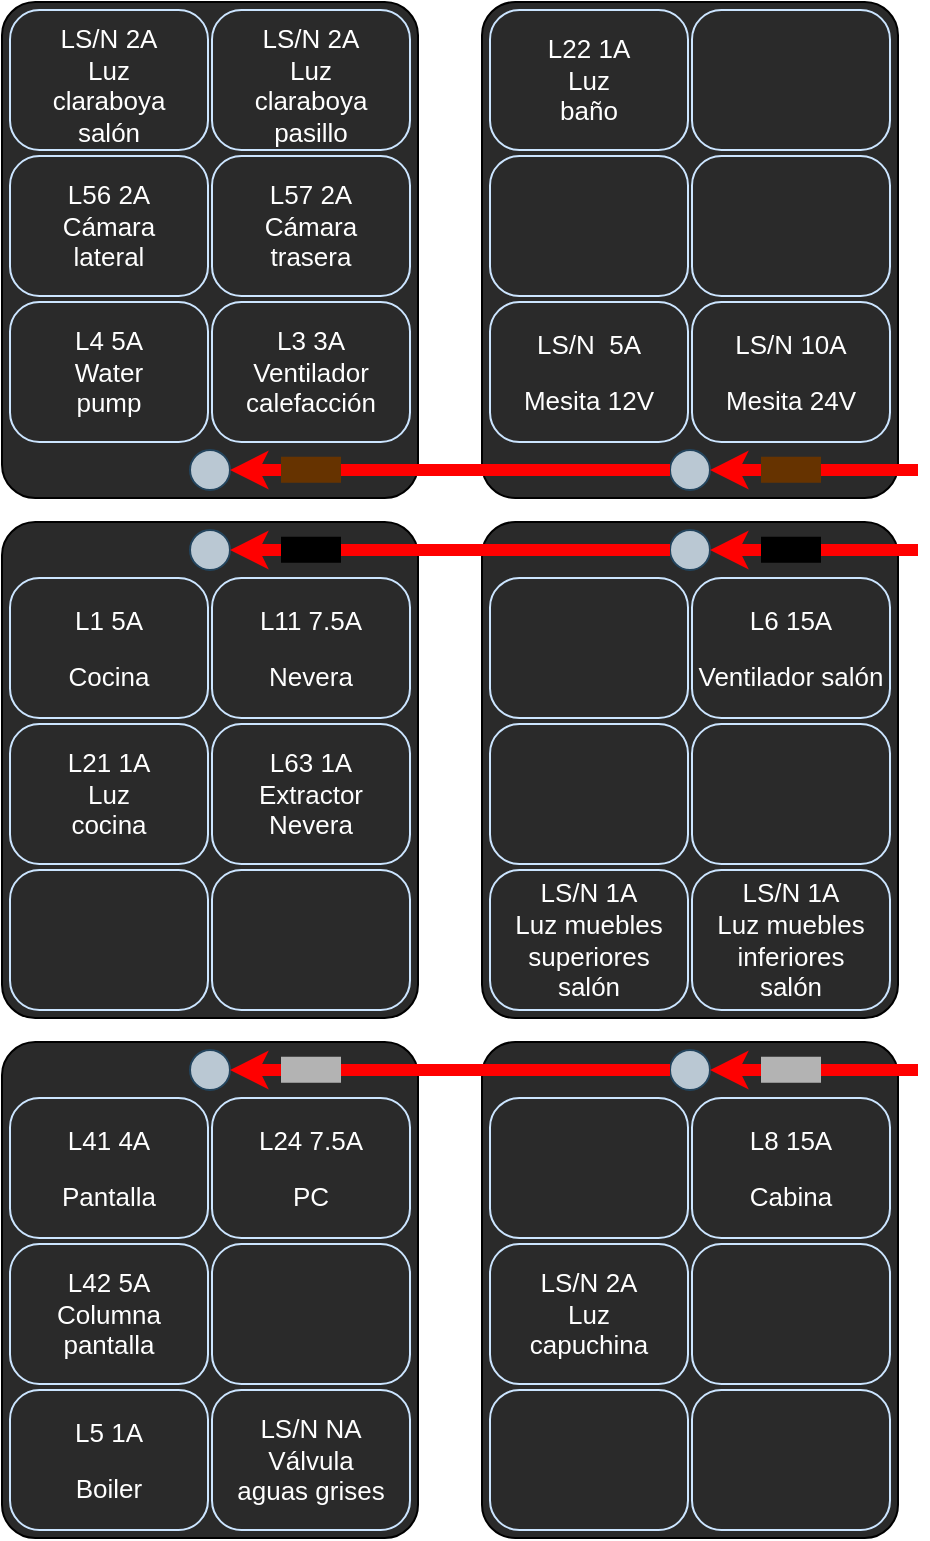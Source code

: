 <mxfile version="15.8.7" type="device"><diagram id="ss_ULdtpj0AkQNdpZXxQ" name="Página-1"><mxGraphModel dx="562" dy="732" grid="1" gridSize="1" guides="1" tooltips="1" connect="1" arrows="1" fold="1" page="1" pageScale="1" pageWidth="480" pageHeight="800" math="0" shadow="0"><root><mxCell id="0"/><mxCell id="1" parent="0"/><mxCell id="_xXPibB3Cr-OTlt-njrH-31" value="" style="rounded=1;whiteSpace=wrap;html=1;arcSize=8;fillColor=#2A2A2A;strokeColor=#000000;" parent="1" vertex="1"><mxGeometry x="256" y="16" width="208" height="248" as="geometry"/></mxCell><mxCell id="_xXPibB3Cr-OTlt-njrH-30" value="" style="rounded=1;whiteSpace=wrap;html=1;arcSize=8;fillColor=#2A2A2A;strokeColor=#000000;" parent="1" vertex="1"><mxGeometry x="256" y="276" width="208" height="248" as="geometry"/></mxCell><mxCell id="_xXPibB3Cr-OTlt-njrH-29" value="" style="rounded=1;whiteSpace=wrap;html=1;arcSize=8;fillColor=#2A2A2A;strokeColor=#000000;" parent="1" vertex="1"><mxGeometry x="256" y="536" width="208" height="248" as="geometry"/></mxCell><mxCell id="_xXPibB3Cr-OTlt-njrH-28" value="" style="rounded=1;whiteSpace=wrap;html=1;arcSize=8;fillColor=#2A2A2A;strokeColor=#000000;" parent="1" vertex="1"><mxGeometry x="16" y="536" width="208" height="248" as="geometry"/></mxCell><mxCell id="_xXPibB3Cr-OTlt-njrH-27" value="" style="rounded=1;whiteSpace=wrap;html=1;arcSize=8;fillColor=#2A2A2A;strokeColor=#000000;" parent="1" vertex="1"><mxGeometry x="16" y="276" width="208" height="248" as="geometry"/></mxCell><mxCell id="_xXPibB3Cr-OTlt-njrH-1" value="" style="rounded=1;whiteSpace=wrap;html=1;arcSize=8;fillColor=#2A2A2A;strokeColor=#000000;" parent="1" vertex="1"><mxGeometry x="16" y="16" width="208" height="248" as="geometry"/></mxCell><mxCell id="_xXPibB3Cr-OTlt-njrH-9" value="&lt;span style=&quot;color: rgb(255 , 255 , 255)&quot;&gt;LS/N&lt;/span&gt;&lt;span style=&quot;color: rgb(255 , 255 , 255)&quot;&gt;&amp;nbsp;&lt;/span&gt;&lt;span style=&quot;color: rgb(255 , 255 , 255)&quot;&gt;2A&lt;/span&gt;&lt;br style=&quot;color: rgb(255 , 255 , 255)&quot;&gt;&lt;span style=&quot;color: rgb(255 , 255 , 255)&quot;&gt;Luz&lt;/span&gt;&lt;br style=&quot;color: rgb(255 , 255 , 255)&quot;&gt;&lt;span style=&quot;color: rgb(255 , 255 , 255)&quot;&gt;claraboya&lt;/span&gt;&lt;br style=&quot;color: rgb(255 , 255 , 255)&quot;&gt;&lt;span style=&quot;color: rgb(255 , 255 , 255)&quot;&gt;salón&lt;/span&gt;" style="rounded=1;whiteSpace=wrap;html=1;fontSize=13;arcSize=21;fillColor=none;strokeColor=#CCE5FF;align=center;verticalAlign=top;" parent="1" vertex="1"><mxGeometry x="20" y="20" width="99" height="70" as="geometry"/></mxCell><mxCell id="_xXPibB3Cr-OTlt-njrH-10" value="&lt;span style=&quot;color: rgb(255 , 255 , 255)&quot;&gt;LS/N&amp;nbsp;&lt;/span&gt;&lt;span style=&quot;color: rgb(255 , 255 , 255)&quot;&gt;2A&lt;/span&gt;&lt;br style=&quot;color: rgb(255 , 255 , 255)&quot;&gt;&lt;span style=&quot;color: rgb(255 , 255 , 255)&quot;&gt;Luz&lt;/span&gt;&lt;br style=&quot;color: rgb(255 , 255 , 255)&quot;&gt;&lt;span style=&quot;color: rgb(255 , 255 , 255)&quot;&gt;claraboya&lt;br&gt;pasillo&lt;/span&gt;" style="rounded=1;whiteSpace=wrap;html=1;fontSize=13;arcSize=21;fillColor=none;strokeColor=#CCE5FF;verticalAlign=top;" parent="1" vertex="1"><mxGeometry x="121" y="20" width="99" height="70" as="geometry"/></mxCell><mxCell id="_xXPibB3Cr-OTlt-njrH-11" value="&lt;span style=&quot;font-size: 13px ; color: rgb(255 , 255 , 255)&quot;&gt;L56&lt;/span&gt;&lt;span style=&quot;font-size: 13px ; color: rgb(255 , 255 , 255)&quot;&gt;&amp;nbsp;&lt;/span&gt;&lt;span style=&quot;font-size: 13px ; color: rgb(255 , 255 , 255)&quot;&gt;&lt;/span&gt;&lt;span style=&quot;font-size: 13px ; color: rgb(255 , 255 , 255)&quot;&gt;2A&lt;/span&gt;&lt;br style=&quot;font-size: 13px ; color: rgb(255 , 255 , 255)&quot;&gt;&lt;span style=&quot;font-size: 13px ; color: rgb(255 , 255 , 255)&quot;&gt;Cámara&lt;/span&gt;&lt;br style=&quot;font-size: 13px ; color: rgb(255 , 255 , 255)&quot;&gt;&lt;span style=&quot;font-size: 13px ; color: rgb(255 , 255 , 255)&quot;&gt;lateral&lt;/span&gt;" style="rounded=1;whiteSpace=wrap;html=1;fontSize=10;arcSize=21;fillColor=none;strokeColor=#CCE5FF;" parent="1" vertex="1"><mxGeometry x="20" y="93" width="99" height="70" as="geometry"/></mxCell><mxCell id="_xXPibB3Cr-OTlt-njrH-12" value="&lt;span style=&quot;font-size: 13px ; color: rgb(255 , 255 , 255)&quot;&gt;L4&lt;/span&gt;&lt;span style=&quot;font-size: 13px ; color: rgb(255 , 255 , 255)&quot;&gt;&amp;nbsp;5&lt;/span&gt;&lt;span style=&quot;font-size: 13px ; color: rgb(255 , 255 , 255)&quot;&gt;A&lt;/span&gt;&lt;br style=&quot;font-size: 13px ; color: rgb(255 , 255 , 255)&quot;&gt;&lt;span style=&quot;font-size: 13px ; color: rgb(255 , 255 , 255)&quot;&gt;Water&lt;/span&gt;&lt;br style=&quot;font-size: 13px ; color: rgb(255 , 255 , 255)&quot;&gt;&lt;span style=&quot;font-size: 13px ; color: rgb(255 , 255 , 255)&quot;&gt;pump&lt;/span&gt;" style="rounded=1;whiteSpace=wrap;html=1;fontSize=10;arcSize=21;fillColor=none;strokeColor=#CCE5FF;" parent="1" vertex="1"><mxGeometry x="20" y="166" width="99" height="70" as="geometry"/></mxCell><mxCell id="_xXPibB3Cr-OTlt-njrH-13" value="&lt;span style=&quot;color: rgb(255 , 255 , 255) ; font-size: 13px&quot;&gt;L57&lt;/span&gt;&lt;span style=&quot;color: rgb(255 , 255 , 255) ; font-size: 13px&quot;&gt;&amp;nbsp;&lt;/span&gt;&lt;span style=&quot;color: rgb(255 , 255 , 255) ; font-size: 13px&quot;&gt;&lt;/span&gt;&lt;span style=&quot;color: rgb(255 , 255 , 255) ; font-size: 13px&quot;&gt;2A&lt;/span&gt;&lt;br style=&quot;color: rgb(255 , 255 , 255) ; font-size: 13px&quot;&gt;&lt;span style=&quot;color: rgb(255 , 255 , 255) ; font-size: 13px&quot;&gt;Cámara&lt;/span&gt;&lt;br style=&quot;color: rgb(255 , 255 , 255) ; font-size: 13px&quot;&gt;&lt;span style=&quot;color: rgb(255 , 255 , 255) ; font-size: 13px&quot;&gt;trasera&lt;/span&gt;" style="rounded=1;whiteSpace=wrap;html=1;fontSize=10;arcSize=21;fillColor=none;strokeColor=#CCE5FF;" parent="1" vertex="1"><mxGeometry x="121" y="93" width="99" height="70" as="geometry"/></mxCell><mxCell id="_xXPibB3Cr-OTlt-njrH-14" value="&lt;span style=&quot;font-size: 13px ; color: rgb(255 , 255 , 255)&quot;&gt;L3&lt;/span&gt;&lt;span style=&quot;font-size: 13px ; color: rgb(255 , 255 , 255)&quot;&gt;&amp;nbsp;3&lt;/span&gt;&lt;span style=&quot;font-size: 13px ; color: rgb(255 , 255 , 255)&quot;&gt;A&lt;/span&gt;&lt;br style=&quot;font-size: 13px ; color: rgb(255 , 255 , 255)&quot;&gt;&lt;span style=&quot;font-size: 13px ; color: rgb(255 , 255 , 255)&quot;&gt;Ventilador calefacción&lt;/span&gt;" style="rounded=1;whiteSpace=wrap;html=1;fontSize=10;arcSize=21;fillColor=none;strokeColor=#CCE5FF;" parent="1" vertex="1"><mxGeometry x="121" y="166" width="99" height="70" as="geometry"/></mxCell><mxCell id="_xXPibB3Cr-OTlt-njrH-32" value="&lt;span style=&quot;color: rgb(255 , 255 , 255) ; font-size: 13px&quot;&gt;L22&lt;span&gt;&#9;&lt;/span&gt;&lt;span&gt;&#9;&lt;/span&gt;1&lt;/span&gt;&lt;span style=&quot;color: rgb(255 , 255 , 255) ; font-size: 13px&quot;&gt;A&lt;/span&gt;&lt;br style=&quot;color: rgb(255 , 255 , 255) ; font-size: 13px&quot;&gt;&lt;span style=&quot;color: rgb(255 , 255 , 255) ; font-size: 13px&quot;&gt;Luz&lt;br&gt;&lt;/span&gt;&lt;span style=&quot;color: rgb(255 , 255 , 255) ; font-size: 13px&quot;&gt;baño&lt;/span&gt;" style="rounded=1;whiteSpace=wrap;html=1;fontSize=10;arcSize=21;fillColor=none;strokeColor=#CCE5FF;" parent="1" vertex="1"><mxGeometry x="260" y="20" width="99" height="70" as="geometry"/></mxCell><mxCell id="_xXPibB3Cr-OTlt-njrH-33" value="" style="rounded=1;whiteSpace=wrap;html=1;fontSize=10;arcSize=21;fillColor=none;strokeColor=#CCE5FF;" parent="1" vertex="1"><mxGeometry x="361" y="20" width="99" height="70" as="geometry"/></mxCell><mxCell id="_xXPibB3Cr-OTlt-njrH-34" value="" style="rounded=1;whiteSpace=wrap;html=1;fontSize=10;arcSize=21;fillColor=none;strokeColor=#CCE5FF;" parent="1" vertex="1"><mxGeometry x="260" y="93" width="99" height="70" as="geometry"/></mxCell><mxCell id="_xXPibB3Cr-OTlt-njrH-35" value="&lt;span style=&quot;font-size: 13px ; color: rgb(255 , 255 , 255)&quot;&gt;LS/N&lt;/span&gt;&lt;span style=&quot;font-size: 13px ; color: rgb(255 , 255 , 255)&quot;&gt;&amp;nbsp;&amp;nbsp;5&lt;/span&gt;&lt;span style=&quot;font-size: 13px ; color: rgb(255 , 255 , 255)&quot;&gt;A&lt;/span&gt;&lt;br style=&quot;font-size: 13px ; color: rgb(255 , 255 , 255)&quot;&gt;&lt;br style=&quot;font-size: 13px ; color: rgb(255 , 255 , 255)&quot;&gt;&lt;span style=&quot;font-size: 13px ; color: rgb(255 , 255 , 255)&quot;&gt;Mesita 12V&lt;/span&gt;" style="rounded=1;whiteSpace=wrap;html=1;fontSize=10;arcSize=21;fillColor=none;strokeColor=#CCE5FF;" parent="1" vertex="1"><mxGeometry x="260" y="166" width="99" height="70" as="geometry"/></mxCell><mxCell id="_xXPibB3Cr-OTlt-njrH-36" value="" style="rounded=1;whiteSpace=wrap;html=1;fontSize=10;arcSize=21;fillColor=none;strokeColor=#CCE5FF;" parent="1" vertex="1"><mxGeometry x="361" y="93" width="99" height="70" as="geometry"/></mxCell><mxCell id="_xXPibB3Cr-OTlt-njrH-37" value="&lt;span style=&quot;color: rgb(255 , 255 , 255) ; font-size: 13px&quot;&gt;LS/N&lt;/span&gt;&lt;span style=&quot;color: rgb(255 , 255 , 255) ; font-size: 13px&quot;&gt;&amp;nbsp;&lt;/span&gt;&lt;span style=&quot;color: rgb(255 , 255 , 255) ; font-size: 13px&quot;&gt;10A&lt;/span&gt;&lt;br style=&quot;color: rgb(255 , 255 , 255) ; font-size: 13px&quot;&gt;&lt;br style=&quot;color: rgb(255 , 255 , 255) ; font-size: 13px&quot;&gt;&lt;span style=&quot;color: rgb(255 , 255 , 255) ; font-size: 13px&quot;&gt;Mesita 24V&lt;/span&gt;" style="rounded=1;whiteSpace=wrap;html=1;fontSize=10;arcSize=21;fillColor=none;strokeColor=#CCE5FF;" parent="1" vertex="1"><mxGeometry x="361" y="166" width="99" height="70" as="geometry"/></mxCell><mxCell id="_xXPibB3Cr-OTlt-njrH-38" value="&lt;span style=&quot;color: rgb(255 , 255 , 255) ; font-size: 13px&quot;&gt;L1&lt;/span&gt;&lt;span style=&quot;color: rgb(255 , 255 , 255) ; font-size: 13px&quot;&gt;&amp;nbsp;5&lt;/span&gt;&lt;span style=&quot;color: rgb(255 , 255 , 255) ; font-size: 13px&quot;&gt;A&lt;/span&gt;&lt;br style=&quot;color: rgb(255 , 255 , 255) ; font-size: 13px&quot;&gt;&lt;br style=&quot;color: rgb(255 , 255 , 255) ; font-size: 13px&quot;&gt;&lt;span style=&quot;color: rgb(255 , 255 , 255) ; font-size: 13px&quot;&gt;Cocina&lt;/span&gt;" style="rounded=1;whiteSpace=wrap;html=1;fontSize=10;arcSize=21;fillColor=none;strokeColor=#CCE5FF;" parent="1" vertex="1"><mxGeometry x="20" y="304" width="99" height="70" as="geometry"/></mxCell><mxCell id="_xXPibB3Cr-OTlt-njrH-39" value="&lt;span style=&quot;color: rgb(255 , 255 , 255) ; font-size: 13px&quot;&gt;L11&lt;/span&gt;&lt;span style=&quot;color: rgb(255 , 255 , 255) ; font-size: 13px&quot;&gt;&amp;nbsp;7.5&lt;/span&gt;&lt;span style=&quot;color: rgb(255 , 255 , 255) ; font-size: 13px&quot;&gt;A&lt;/span&gt;&lt;br style=&quot;color: rgb(255 , 255 , 255) ; font-size: 13px&quot;&gt;&lt;br style=&quot;color: rgb(255 , 255 , 255) ; font-size: 13px&quot;&gt;&lt;span style=&quot;color: rgb(255 , 255 , 255) ; font-size: 13px&quot;&gt;Nevera&lt;/span&gt;" style="rounded=1;whiteSpace=wrap;html=1;fontSize=10;arcSize=21;fillColor=none;strokeColor=#CCE5FF;" parent="1" vertex="1"><mxGeometry x="121" y="304" width="99" height="70" as="geometry"/></mxCell><mxCell id="_xXPibB3Cr-OTlt-njrH-40" value="&lt;span style=&quot;color: rgb(255 , 255 , 255) ; font-size: 13px&quot;&gt;L21&lt;span&gt;&#9;&lt;/span&gt;&lt;span&gt;&#9;&lt;/span&gt;1&lt;/span&gt;&lt;span style=&quot;color: rgb(255 , 255 , 255) ; font-size: 13px&quot;&gt;A&lt;/span&gt;&lt;br style=&quot;color: rgb(255 , 255 , 255) ; font-size: 13px&quot;&gt;&lt;span style=&quot;color: rgb(255 , 255 , 255) ; font-size: 13px&quot;&gt;Luz&lt;br&gt;&lt;/span&gt;&lt;span style=&quot;color: rgb(255 , 255 , 255) ; font-size: 13px&quot;&gt;cocina&lt;/span&gt;" style="rounded=1;whiteSpace=wrap;html=1;fontSize=10;arcSize=21;fillColor=none;strokeColor=#CCE5FF;" parent="1" vertex="1"><mxGeometry x="20" y="377" width="99" height="70" as="geometry"/></mxCell><mxCell id="_xXPibB3Cr-OTlt-njrH-41" value="" style="rounded=1;whiteSpace=wrap;html=1;fontSize=10;arcSize=21;fillColor=none;strokeColor=#CCE5FF;" parent="1" vertex="1"><mxGeometry x="20" y="450" width="99" height="70" as="geometry"/></mxCell><mxCell id="_xXPibB3Cr-OTlt-njrH-42" value="&lt;span style=&quot;color: rgb(255 , 255 , 255) ; font-size: 13px&quot;&gt;L63&lt;/span&gt;&lt;span style=&quot;color: rgb(255 , 255 , 255) ; font-size: 13px&quot;&gt;&#9;&lt;/span&gt;&lt;span style=&quot;color: rgb(255 , 255 , 255) ; font-size: 13px&quot;&gt;&#9;&lt;/span&gt;&lt;span style=&quot;color: rgb(255 , 255 , 255) ; font-size: 13px&quot;&gt;1A&lt;/span&gt;&lt;br style=&quot;color: rgb(255 , 255 , 255) ; font-size: 13px&quot;&gt;&lt;span style=&quot;color: rgb(255 , 255 , 255) ; font-size: 13px&quot;&gt;Extractor&lt;/span&gt;&lt;br style=&quot;color: rgb(255 , 255 , 255) ; font-size: 13px&quot;&gt;&lt;span style=&quot;color: rgb(255 , 255 , 255) ; font-size: 13px&quot;&gt;Nevera&lt;/span&gt;" style="rounded=1;whiteSpace=wrap;html=1;fontSize=10;arcSize=21;fillColor=none;strokeColor=#CCE5FF;" parent="1" vertex="1"><mxGeometry x="121" y="377" width="99" height="70" as="geometry"/></mxCell><mxCell id="_xXPibB3Cr-OTlt-njrH-43" value="" style="rounded=1;whiteSpace=wrap;html=1;fontSize=10;arcSize=21;fillColor=none;strokeColor=#CCE5FF;" parent="1" vertex="1"><mxGeometry x="121" y="450" width="99" height="70" as="geometry"/></mxCell><mxCell id="_xXPibB3Cr-OTlt-njrH-44" value="" style="rounded=1;whiteSpace=wrap;html=1;fontSize=10;arcSize=21;fillColor=none;strokeColor=#CCE5FF;" parent="1" vertex="1"><mxGeometry x="260" y="304" width="99" height="70" as="geometry"/></mxCell><mxCell id="_xXPibB3Cr-OTlt-njrH-45" value="&lt;span style=&quot;color: rgb(255 , 255 , 255) ; font-size: 13px&quot;&gt;L6&lt;/span&gt;&lt;span style=&quot;color: rgb(255 , 255 , 255) ; font-size: 13px&quot;&gt;&#9;&lt;/span&gt;&lt;span style=&quot;color: rgb(255 , 255 , 255) ; font-size: 13px&quot;&gt;&#9;&lt;/span&gt;&lt;span style=&quot;color: rgb(255 , 255 , 255) ; font-size: 13px&quot;&gt;15A&lt;/span&gt;&lt;br style=&quot;color: rgb(255 , 255 , 255) ; font-size: 13px&quot;&gt;&lt;br style=&quot;color: rgb(255 , 255 , 255) ; font-size: 13px&quot;&gt;&lt;span style=&quot;color: rgb(255 , 255 , 255) ; font-size: 13px&quot;&gt;Ventilador salón&lt;/span&gt;" style="rounded=1;whiteSpace=wrap;html=1;fontSize=10;arcSize=21;fillColor=none;strokeColor=#CCE5FF;" parent="1" vertex="1"><mxGeometry x="361" y="304" width="99" height="70" as="geometry"/></mxCell><mxCell id="_xXPibB3Cr-OTlt-njrH-46" value="" style="rounded=1;whiteSpace=wrap;html=1;fontSize=10;arcSize=21;fillColor=none;strokeColor=#CCE5FF;" parent="1" vertex="1"><mxGeometry x="260" y="377" width="99" height="70" as="geometry"/></mxCell><mxCell id="_xXPibB3Cr-OTlt-njrH-47" value="&lt;span style=&quot;color: rgb(255 , 255 , 255) ; font-size: 13px&quot;&gt;LS/N&amp;nbsp;1&lt;/span&gt;&lt;span style=&quot;color: rgb(255 , 255 , 255) ; font-size: 13px&quot;&gt;A&lt;/span&gt;&lt;br style=&quot;color: rgb(255 , 255 , 255) ; font-size: 13px&quot;&gt;&lt;span style=&quot;color: rgb(255 , 255 , 255) ; font-size: 13px&quot;&gt;Luz muebles&lt;br&gt;&lt;/span&gt;&lt;span style=&quot;color: rgb(255 , 255 , 255) ; font-size: 13px&quot;&gt;superiores&lt;br&gt;salón&lt;/span&gt;" style="rounded=1;whiteSpace=wrap;html=1;fontSize=10;arcSize=21;fillColor=none;strokeColor=#CCE5FF;" parent="1" vertex="1"><mxGeometry x="260" y="450" width="99" height="70" as="geometry"/></mxCell><mxCell id="_xXPibB3Cr-OTlt-njrH-48" value="" style="rounded=1;whiteSpace=wrap;html=1;fontSize=10;arcSize=21;fillColor=none;strokeColor=#CCE5FF;" parent="1" vertex="1"><mxGeometry x="361" y="377" width="99" height="70" as="geometry"/></mxCell><mxCell id="_xXPibB3Cr-OTlt-njrH-49" value="&lt;span style=&quot;color: rgb(255 , 255 , 255) ; font-size: 13px&quot;&gt;LS/N&amp;nbsp;1A&lt;/span&gt;&lt;br style=&quot;color: rgb(255 , 255 , 255) ; font-size: 13px&quot;&gt;&lt;span style=&quot;color: rgb(255 , 255 , 255) ; font-size: 13px&quot;&gt;Luz muebles&lt;/span&gt;&lt;br style=&quot;color: rgb(255 , 255 , 255) ; font-size: 13px&quot;&gt;&lt;span style=&quot;color: rgb(255 , 255 , 255) ; font-size: 13px&quot;&gt;inferiores&lt;/span&gt;&lt;br style=&quot;color: rgb(255 , 255 , 255) ; font-size: 13px&quot;&gt;&lt;span style=&quot;color: rgb(255 , 255 , 255) ; font-size: 13px&quot;&gt;salón&lt;/span&gt;" style="rounded=1;whiteSpace=wrap;html=1;fontSize=10;arcSize=21;fillColor=none;strokeColor=#CCE5FF;" parent="1" vertex="1"><mxGeometry x="361" y="450" width="99" height="70" as="geometry"/></mxCell><mxCell id="_xXPibB3Cr-OTlt-njrH-50" value="&lt;span style=&quot;color: rgb(255 , 255 , 255) ; font-size: 13px&quot;&gt;L41&lt;/span&gt;&lt;span style=&quot;color: rgb(255 , 255 , 255) ; font-size: 13px&quot;&gt;&amp;nbsp;4&lt;/span&gt;&lt;span style=&quot;color: rgb(255 , 255 , 255) ; font-size: 13px&quot;&gt;A&lt;/span&gt;&lt;br style=&quot;color: rgb(255 , 255 , 255) ; font-size: 13px&quot;&gt;&lt;br style=&quot;color: rgb(255 , 255 , 255) ; font-size: 13px&quot;&gt;&lt;span style=&quot;color: rgb(255 , 255 , 255) ; font-size: 13px&quot;&gt;Pantalla&lt;/span&gt;" style="rounded=1;whiteSpace=wrap;html=1;fontSize=10;arcSize=21;fillColor=none;strokeColor=#CCE5FF;" parent="1" vertex="1"><mxGeometry x="20" y="564" width="99" height="70" as="geometry"/></mxCell><mxCell id="_xXPibB3Cr-OTlt-njrH-51" value="&lt;span style=&quot;color: rgb(255 , 255 , 255) ; font-size: 13px&quot;&gt;L24&lt;/span&gt;&lt;span style=&quot;color: rgb(255 , 255 , 255) ; font-size: 13px&quot;&gt;&amp;nbsp;7.5&lt;/span&gt;&lt;span style=&quot;color: rgb(255 , 255 , 255) ; font-size: 13px&quot;&gt;A&lt;/span&gt;&lt;br style=&quot;color: rgb(255 , 255 , 255) ; font-size: 13px&quot;&gt;&lt;br style=&quot;color: rgb(255 , 255 , 255) ; font-size: 13px&quot;&gt;&lt;span style=&quot;color: rgb(255 , 255 , 255) ; font-size: 13px&quot;&gt;PC&lt;/span&gt;" style="rounded=1;whiteSpace=wrap;html=1;fontSize=10;arcSize=21;fillColor=none;strokeColor=#CCE5FF;" parent="1" vertex="1"><mxGeometry x="121" y="564" width="99" height="70" as="geometry"/></mxCell><mxCell id="_xXPibB3Cr-OTlt-njrH-52" value="&lt;span style=&quot;color: rgb(255 , 255 , 255) ; font-size: 13px&quot;&gt;L42&lt;/span&gt;&lt;span style=&quot;color: rgb(255 , 255 , 255) ; font-size: 13px&quot;&gt;&amp;nbsp;5&lt;/span&gt;&lt;span style=&quot;color: rgb(255 , 255 , 255) ; font-size: 13px&quot;&gt;A&lt;/span&gt;&lt;br style=&quot;color: rgb(255 , 255 , 255) ; font-size: 13px&quot;&gt;&lt;span style=&quot;color: rgb(255 , 255 , 255) ; font-size: 13px&quot;&gt;Columna&lt;/span&gt;&lt;br style=&quot;color: rgb(255 , 255 , 255) ; font-size: 13px&quot;&gt;&lt;span style=&quot;color: rgb(255 , 255 , 255) ; font-size: 13px&quot;&gt;pantalla&lt;/span&gt;" style="rounded=1;whiteSpace=wrap;html=1;fontSize=10;arcSize=21;fillColor=none;strokeColor=#CCE5FF;" parent="1" vertex="1"><mxGeometry x="20" y="637" width="99" height="70" as="geometry"/></mxCell><mxCell id="_xXPibB3Cr-OTlt-njrH-53" value="&lt;span style=&quot;color: rgb(255 , 255 , 255) ; font-size: 13px&quot;&gt;L5&lt;/span&gt;&lt;span style=&quot;color: rgb(255 , 255 , 255) ; font-size: 13px&quot;&gt;&#9;&lt;/span&gt;&lt;span style=&quot;color: rgb(255 , 255 , 255) ; font-size: 13px&quot;&gt;&#9;&lt;/span&gt;&lt;span style=&quot;color: rgb(255 , 255 , 255) ; font-size: 13px&quot;&gt;1A&lt;/span&gt;&lt;br style=&quot;color: rgb(255 , 255 , 255) ; font-size: 13px&quot;&gt;&lt;br style=&quot;color: rgb(255 , 255 , 255) ; font-size: 13px&quot;&gt;&lt;span style=&quot;color: rgb(255 , 255 , 255) ; font-size: 13px&quot;&gt;Boiler&lt;/span&gt;" style="rounded=1;whiteSpace=wrap;html=1;fontSize=10;arcSize=21;fillColor=none;strokeColor=#CCE5FF;" parent="1" vertex="1"><mxGeometry x="20" y="710" width="99" height="70" as="geometry"/></mxCell><mxCell id="_xXPibB3Cr-OTlt-njrH-54" value="" style="rounded=1;whiteSpace=wrap;html=1;fontSize=10;arcSize=21;fillColor=none;strokeColor=#CCE5FF;" parent="1" vertex="1"><mxGeometry x="121" y="637" width="99" height="70" as="geometry"/></mxCell><mxCell id="_xXPibB3Cr-OTlt-njrH-55" value="&lt;span style=&quot;color: rgb(255 , 255 , 255) ; font-size: 13px&quot;&gt;LS/N&lt;/span&gt;&lt;span style=&quot;color: rgb(255 , 255 , 255) ; font-size: 13px&quot;&gt;&#9;&lt;/span&gt;&lt;span style=&quot;color: rgb(255 , 255 , 255) ; font-size: 13px&quot;&gt;NA&lt;/span&gt;&lt;br style=&quot;color: rgb(255 , 255 , 255) ; font-size: 13px&quot;&gt;&lt;span style=&quot;color: rgb(255 , 255 , 255) ; font-size: 13px&quot;&gt;Válvula&lt;/span&gt;&lt;br style=&quot;color: rgb(255 , 255 , 255) ; font-size: 13px&quot;&gt;&lt;span style=&quot;color: rgb(255 , 255 , 255) ; font-size: 13px&quot;&gt;aguas grises&lt;/span&gt;" style="rounded=1;whiteSpace=wrap;html=1;fontSize=10;arcSize=21;fillColor=none;strokeColor=#CCE5FF;" parent="1" vertex="1"><mxGeometry x="121" y="710" width="99" height="70" as="geometry"/></mxCell><mxCell id="_xXPibB3Cr-OTlt-njrH-56" value="" style="rounded=1;whiteSpace=wrap;html=1;fontSize=10;arcSize=21;fillColor=none;strokeColor=#CCE5FF;" parent="1" vertex="1"><mxGeometry x="260" y="564" width="99" height="70" as="geometry"/></mxCell><mxCell id="_xXPibB3Cr-OTlt-njrH-57" value="&lt;span style=&quot;color: rgb(255 , 255 , 255) ; font-size: 13px&quot;&gt;L8&lt;/span&gt;&lt;span style=&quot;color: rgb(255 , 255 , 255) ; font-size: 13px&quot;&gt;&#9;&lt;/span&gt;&lt;span style=&quot;color: rgb(255 , 255 , 255) ; font-size: 13px&quot;&gt;&#9;&lt;/span&gt;&lt;span style=&quot;color: rgb(255 , 255 , 255) ; font-size: 13px&quot;&gt;15A&lt;/span&gt;&lt;br style=&quot;color: rgb(255 , 255 , 255) ; font-size: 13px&quot;&gt;&lt;br style=&quot;color: rgb(255 , 255 , 255) ; font-size: 13px&quot;&gt;&lt;span style=&quot;color: rgb(255 , 255 , 255) ; font-size: 13px&quot;&gt;Cabina&lt;/span&gt;" style="rounded=1;whiteSpace=wrap;html=1;fontSize=10;arcSize=21;fillColor=none;strokeColor=#CCE5FF;" parent="1" vertex="1"><mxGeometry x="361" y="564" width="99" height="70" as="geometry"/></mxCell><mxCell id="_xXPibB3Cr-OTlt-njrH-58" value="&lt;span style=&quot;color: rgb(255 , 255 , 255) ; font-size: 13px&quot;&gt;LS/N&lt;span&gt;&#9;&lt;/span&gt;&lt;/span&gt;&lt;span style=&quot;color: rgb(255 , 255 , 255) ; font-size: 13px&quot;&gt;2A&lt;/span&gt;&lt;br style=&quot;color: rgb(255 , 255 , 255) ; font-size: 13px&quot;&gt;&lt;span style=&quot;color: rgb(255 , 255 , 255) ; font-size: 13px&quot;&gt;Luz&lt;br&gt;capuchina&lt;/span&gt;" style="rounded=1;whiteSpace=wrap;html=1;fontSize=10;arcSize=21;fillColor=none;strokeColor=#CCE5FF;" parent="1" vertex="1"><mxGeometry x="260" y="637" width="99" height="70" as="geometry"/></mxCell><mxCell id="_xXPibB3Cr-OTlt-njrH-59" value="" style="rounded=1;whiteSpace=wrap;html=1;fontSize=10;arcSize=21;fillColor=none;strokeColor=#CCE5FF;" parent="1" vertex="1"><mxGeometry x="260" y="710" width="99" height="70" as="geometry"/></mxCell><mxCell id="_xXPibB3Cr-OTlt-njrH-60" value="" style="rounded=1;whiteSpace=wrap;html=1;fontSize=10;arcSize=21;fillColor=none;strokeColor=#CCE5FF;" parent="1" vertex="1"><mxGeometry x="361" y="637" width="99" height="70" as="geometry"/></mxCell><mxCell id="_xXPibB3Cr-OTlt-njrH-61" value="" style="rounded=1;whiteSpace=wrap;html=1;fontSize=10;arcSize=21;fillColor=none;strokeColor=#CCE5FF;" parent="1" vertex="1"><mxGeometry x="361" y="710" width="99" height="70" as="geometry"/></mxCell><mxCell id="_xXPibB3Cr-OTlt-njrH-62" value="" style="ellipse;whiteSpace=wrap;html=1;aspect=fixed;fontSize=10;fillColor=#bac8d3;strokeColor=#23445d;" parent="1" vertex="1"><mxGeometry x="110" y="540" width="20" height="20" as="geometry"/></mxCell><mxCell id="_xXPibB3Cr-OTlt-njrH-63" value="" style="ellipse;whiteSpace=wrap;html=1;aspect=fixed;fontSize=10;fillColor=#bac8d3;strokeColor=#23445d;" parent="1" vertex="1"><mxGeometry x="350" y="540" width="20" height="20" as="geometry"/></mxCell><mxCell id="_xXPibB3Cr-OTlt-njrH-64" value="" style="ellipse;whiteSpace=wrap;html=1;aspect=fixed;fontSize=10;fillColor=#bac8d3;strokeColor=#23445d;" parent="1" vertex="1"><mxGeometry x="350" y="280" width="20" height="20" as="geometry"/></mxCell><mxCell id="_xXPibB3Cr-OTlt-njrH-65" value="" style="ellipse;whiteSpace=wrap;html=1;aspect=fixed;fontSize=10;fillColor=#bac8d3;strokeColor=#23445d;" parent="1" vertex="1"><mxGeometry x="350" y="240" width="20" height="20" as="geometry"/></mxCell><mxCell id="_xXPibB3Cr-OTlt-njrH-66" value="" style="ellipse;whiteSpace=wrap;html=1;aspect=fixed;fontSize=10;fillColor=#bac8d3;strokeColor=#23445d;" parent="1" vertex="1"><mxGeometry x="110" y="240" width="20" height="20" as="geometry"/></mxCell><mxCell id="_xXPibB3Cr-OTlt-njrH-67" value="" style="ellipse;whiteSpace=wrap;html=1;aspect=fixed;fontSize=10;fillColor=#bac8d3;strokeColor=#23445d;" parent="1" vertex="1"><mxGeometry x="110" y="280" width="20" height="20" as="geometry"/></mxCell><mxCell id="zOm5i9AjenAlxDNmn7pT-1" value="" style="endArrow=classic;html=1;rounded=0;strokeWidth=6;strokeColor=#FF0000;endSize=0;startSize=0;entryX=1;entryY=0.5;entryDx=0;entryDy=0;exitX=0;exitY=0.5;exitDx=0;exitDy=0;" parent="1" source="_xXPibB3Cr-OTlt-njrH-65" target="_xXPibB3Cr-OTlt-njrH-66" edge="1"><mxGeometry width="50" height="50" relative="1" as="geometry"><mxPoint x="350" y="250.0" as="sourcePoint"/><mxPoint x="130" y="250.0" as="targetPoint"/></mxGeometry></mxCell><mxCell id="zOm5i9AjenAlxDNmn7pT-2" value="" style="endArrow=classic;html=1;rounded=0;strokeWidth=6;strokeColor=#FF0000;endSize=0;startSize=0;entryX=1;entryY=0.5;entryDx=0;entryDy=0;exitX=0;exitY=0.5;exitDx=0;exitDy=0;" parent="1" source="_xXPibB3Cr-OTlt-njrH-64" target="_xXPibB3Cr-OTlt-njrH-67" edge="1"><mxGeometry width="50" height="50" relative="1" as="geometry"><mxPoint x="351" y="251" as="sourcePoint"/><mxPoint x="131" y="251" as="targetPoint"/></mxGeometry></mxCell><mxCell id="zOm5i9AjenAlxDNmn7pT-3" value="" style="endArrow=classic;html=1;rounded=0;strokeWidth=6;strokeColor=#FF0000;endSize=0;startSize=0;entryX=1;entryY=0.5;entryDx=0;entryDy=0;exitX=0;exitY=0.5;exitDx=0;exitDy=0;" parent="1" source="_xXPibB3Cr-OTlt-njrH-63" target="_xXPibB3Cr-OTlt-njrH-62" edge="1"><mxGeometry width="50" height="50" relative="1" as="geometry"><mxPoint x="351" y="291" as="sourcePoint"/><mxPoint x="131" y="291" as="targetPoint"/></mxGeometry></mxCell><mxCell id="zOm5i9AjenAlxDNmn7pT-4" value="" style="endArrow=classic;html=1;rounded=0;strokeWidth=6;strokeColor=#FF0000;endSize=0;startSize=0;entryX=1;entryY=0.5;entryDx=0;entryDy=0;" parent="1" target="_xXPibB3Cr-OTlt-njrH-63" edge="1"><mxGeometry width="50" height="50" relative="1" as="geometry"><mxPoint x="474" y="550" as="sourcePoint"/><mxPoint x="131" y="551" as="targetPoint"/></mxGeometry></mxCell><mxCell id="zOm5i9AjenAlxDNmn7pT-5" value="" style="endArrow=classic;html=1;rounded=0;strokeWidth=6;strokeColor=#FF0000;endSize=0;startSize=0;entryX=1;entryY=0.5;entryDx=0;entryDy=0;" parent="1" target="_xXPibB3Cr-OTlt-njrH-64" edge="1"><mxGeometry width="50" height="50" relative="1" as="geometry"><mxPoint x="474" y="290" as="sourcePoint"/><mxPoint x="371.0" y="551" as="targetPoint"/></mxGeometry></mxCell><mxCell id="zOm5i9AjenAlxDNmn7pT-6" value="" style="endArrow=classic;html=1;rounded=0;strokeWidth=6;strokeColor=#FF0000;endSize=0;startSize=0;entryX=1;entryY=0.5;entryDx=0;entryDy=0;" parent="1" target="_xXPibB3Cr-OTlt-njrH-65" edge="1"><mxGeometry width="50" height="50" relative="1" as="geometry"><mxPoint x="474" y="250" as="sourcePoint"/><mxPoint x="371.0" y="291" as="targetPoint"/></mxGeometry></mxCell><mxCell id="zOm5i9AjenAlxDNmn7pT-7" value="" style="endArrow=none;html=1;rounded=0;strokeColor=#663300;strokeWidth=13;" parent="1" edge="1"><mxGeometry width="50" height="50" relative="1" as="geometry"><mxPoint x="395.5" y="249.9" as="sourcePoint"/><mxPoint x="425.5" y="249.9" as="targetPoint"/></mxGeometry></mxCell><mxCell id="zOm5i9AjenAlxDNmn7pT-8" value="" style="endArrow=none;html=1;rounded=0;strokeColor=#000000;strokeWidth=13;" parent="1" edge="1"><mxGeometry width="50" height="50" relative="1" as="geometry"><mxPoint x="395.5" y="289.9" as="sourcePoint"/><mxPoint x="425.5" y="289.9" as="targetPoint"/></mxGeometry></mxCell><mxCell id="zOm5i9AjenAlxDNmn7pT-9" value="" style="endArrow=none;html=1;rounded=0;strokeColor=#B3B3B3;strokeWidth=13;" parent="1" edge="1"><mxGeometry width="50" height="50" relative="1" as="geometry"><mxPoint x="395.5" y="549.9" as="sourcePoint"/><mxPoint x="425.5" y="549.9" as="targetPoint"/></mxGeometry></mxCell><mxCell id="zOm5i9AjenAlxDNmn7pT-10" value="" style="endArrow=none;html=1;rounded=0;strokeColor=#663300;strokeWidth=13;" parent="1" edge="1"><mxGeometry width="50" height="50" relative="1" as="geometry"><mxPoint x="155.5" y="249.9" as="sourcePoint"/><mxPoint x="185.5" y="249.9" as="targetPoint"/></mxGeometry></mxCell><mxCell id="zOm5i9AjenAlxDNmn7pT-11" value="" style="endArrow=none;html=1;rounded=0;strokeColor=#000000;strokeWidth=13;" parent="1" edge="1"><mxGeometry width="50" height="50" relative="1" as="geometry"><mxPoint x="155.5" y="289.9" as="sourcePoint"/><mxPoint x="185.5" y="289.9" as="targetPoint"/></mxGeometry></mxCell><mxCell id="zOm5i9AjenAlxDNmn7pT-12" value="" style="endArrow=none;html=1;rounded=0;strokeColor=#B3B3B3;strokeWidth=13;" parent="1" edge="1"><mxGeometry width="50" height="50" relative="1" as="geometry"><mxPoint x="155.5" y="549.9" as="sourcePoint"/><mxPoint x="185.5" y="549.9" as="targetPoint"/></mxGeometry></mxCell></root></mxGraphModel></diagram></mxfile>
